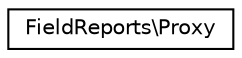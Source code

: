 digraph "クラス階層図"
{
 // LATEX_PDF_SIZE
  edge [fontname="Helvetica",fontsize="10",labelfontname="Helvetica",labelfontsize="10"];
  node [fontname="Helvetica",fontsize="10",shape=record];
  rankdir="LR";
  Node0 [label="FieldReports\\Proxy",height=0.2,width=0.4,color="black", fillcolor="white", style="filled",URL="$interfaceFieldReports_1_1Proxy.html",tooltip=" "];
}
